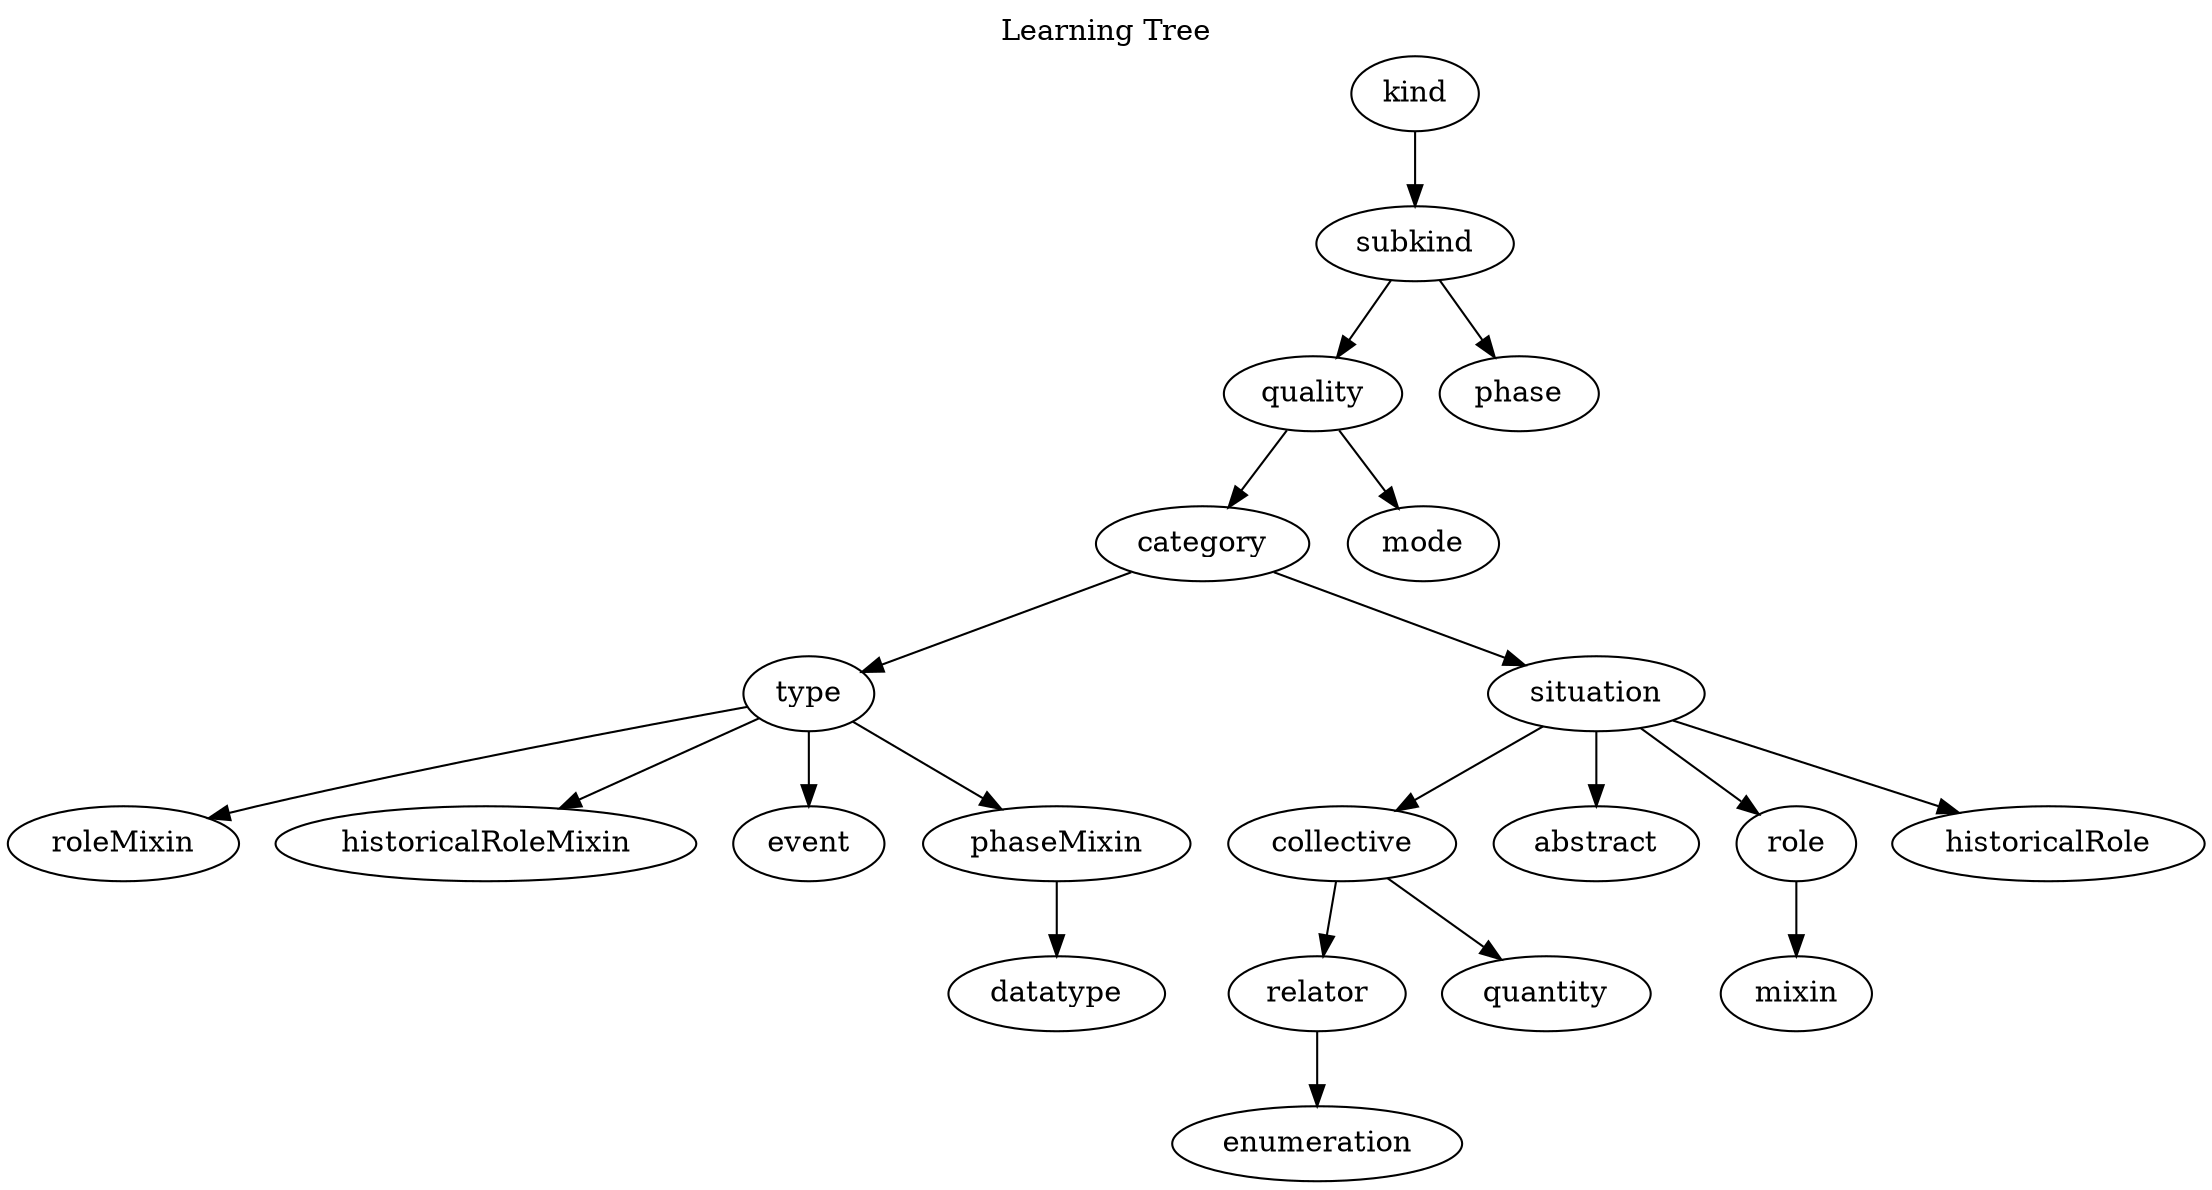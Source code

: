 strict digraph  {
label="Learning Tree";
labelloc=t;
labeljust=c;
kind;
subkind;
quality;
phase;
category;
mode;
type;
situation;
roleMixin;
historicalRoleMixin;
event;
phaseMixin;
collective;
abstract;
role;
historicalRole;
relator;
quantity;
mixin;
enumeration;
datatype;
kind -> subkind;
subkind -> quality;
subkind -> phase;
quality -> category;
quality -> mode;
category -> type;
category -> situation;
type -> roleMixin;
type -> historicalRoleMixin;
type -> event;
type -> phaseMixin;
situation -> collective;
situation -> abstract;
situation -> role;
situation -> historicalRole;
phaseMixin -> datatype;
collective -> relator;
collective -> quantity;
role -> mixin;
relator -> enumeration;
}
